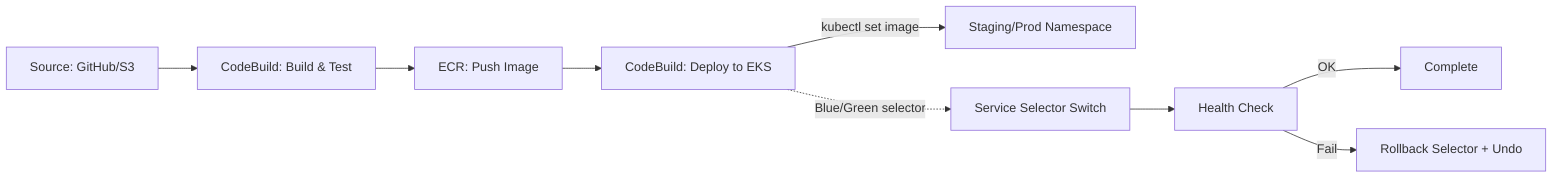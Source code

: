 flowchart LR
  A[Source: GitHub/S3] --> B[CodeBuild: Build & Test]
  B --> C[ECR: Push Image]
  C --> D[CodeBuild: Deploy to EKS]
  D -->|kubectl set image| E[Staging/Prod Namespace]
  D -.->|Blue/Green selector| F[Service Selector Switch]
  F --> G[Health Check]
  G -->|OK| H[Complete]
  G -->|Fail| R[Rollback Selector + Undo]